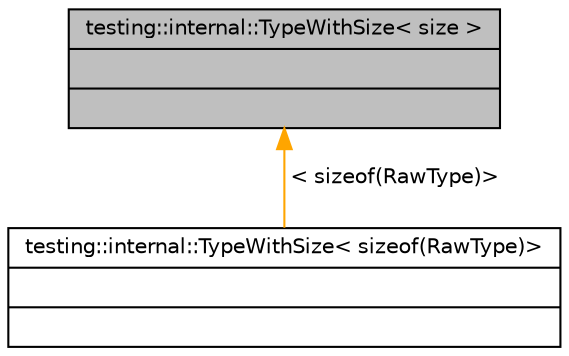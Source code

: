 digraph G
{
  edge [fontname="Helvetica",fontsize="10",labelfontname="Helvetica",labelfontsize="10"];
  node [fontname="Helvetica",fontsize="10",shape=record];
  Node1 [label="{testing::internal::TypeWithSize\< size \>\n||}",height=0.2,width=0.4,color="black", fillcolor="grey75", style="filled" fontcolor="black"];
  Node1 -> Node2 [dir="back",color="orange",fontsize="10",style="solid",label=" \< sizeof(RawType)\>" ,fontname="Helvetica"];
  Node2 [label="{testing::internal::TypeWithSize\< sizeof(RawType)\>\n||}",height=0.2,width=0.4,color="black", fillcolor="white", style="filled",URL="$classtesting_1_1internal_1_1TypeWithSize.html"];
}
